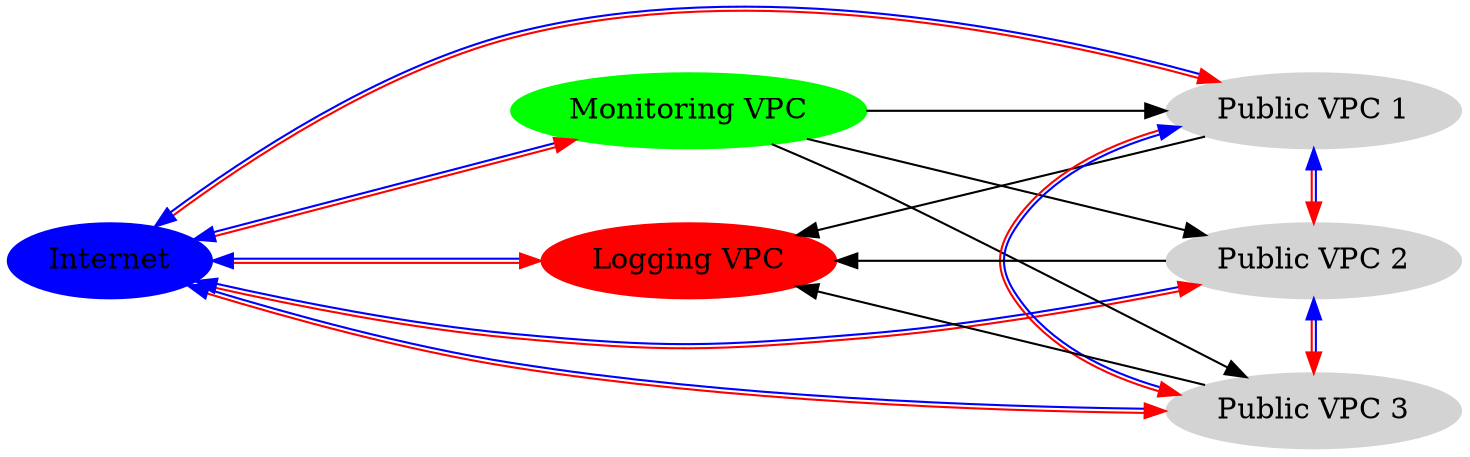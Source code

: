 digraph G {
    #http://www.graphviz.org/pdf/dotguide.pdf
    rankdir = LR

    Internet [ color = blue, style = filled ]
    "Monitoring VPC" [ color = green, style = filled ]
    "Logging VPC" [ color = red, style = filled ]

    "Public VPC 1" [ color = lightgray, style = filled ]
    "Public VPC 2" [ color = lightgray, style = filled ]
    "Public VPC 3" [ color = lightgray, style = filled ]

    ranksep = 2.0
    nodesep = .5

    Internet -> "Public VPC 1" [dir=both color="red:blue"];
    Internet -> "Public VPC 2" [dir=both color="red:blue"];
    Internet -> "Public VPC 3" [dir=both color="red:blue"];

    {
        rank = same;
        Internet;
    }

    {
        rank = same;
        "Public VPC 1"; "Public VPC 2"; "Public VPC 3";
    }


    {
        rank = same;
        "Monitoring VPC"; "Logging VPC";
    }


    Internet -> "Monitoring VPC" [dir=both color="red:blue"];
    Internet -> "Logging VPC" [dir=both color="red:blue"];

    "Monitoring VPC" -> "Public VPC 1";
    "Monitoring VPC" -> "Public VPC 2";
    "Monitoring VPC" -> "Public VPC 3";

    "Public VPC 1" -> "Logging VPC";
    "Public VPC 2" -> "Logging VPC";
    "Public VPC 3" -> "Logging VPC";


    "Public VPC 1" -> "Public VPC 2" [dir=both color="red:blue"];
    "Public VPC 1" -> "Public VPC 3" [dir=both color="red:blue"];
    "Public VPC 2" -> "Public VPC 3" [dir=both color="red:blue"];
}
